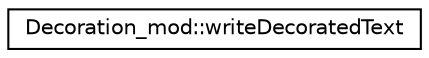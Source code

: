 digraph "Graphical Class Hierarchy"
{
 // LATEX_PDF_SIZE
  edge [fontname="Helvetica",fontsize="10",labelfontname="Helvetica",labelfontsize="10"];
  node [fontname="Helvetica",fontsize="10",shape=record];
  rankdir="LR";
  Node0 [label="Decoration_mod::writeDecoratedText",height=0.2,width=0.4,color="black", fillcolor="white", style="filled",URL="$interfaceDecoration__mod_1_1writeDecoratedText.html",tooltip="Given a text and the requested characteristics, this function wraps the text to within the maximum wi..."];
}
